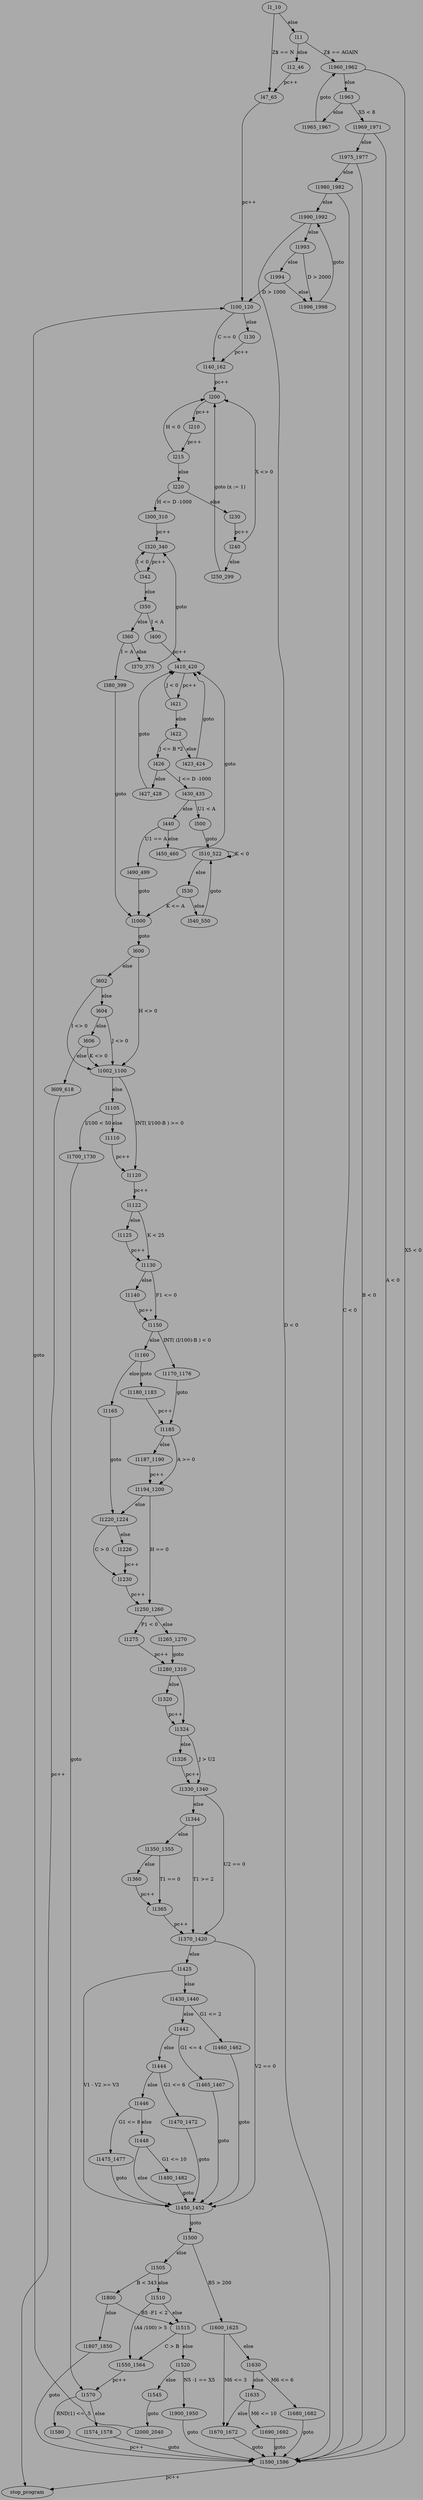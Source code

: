 
digraph bcg_53_king
{
	bgcolor = "#AAAAAA"


	# l [ label = "" ];


	l1_10 -> l11 [ label = "else" ];
	l1_10 -> l47_65 [ label = "Z$ == N" ];

	l11 -> l12_46 [ label = "else" ];
	l11 -> l1960_1962 [ label = "Z$ == AGAIN" ];

	l12_46 -> l47_65 [ label = "pc++" ];

	l47_65 -> l100_120 [ label = "pc++" ];

	l100_120 -> l130 [ label = "else" ];
	l100_120 -> l140_162 [ label = "C == 0" ];

	l130 -> l140_162 [ label = "pc++" ];

	l140_162 -> l200 [ label = "pc++" ];

	l200 -> l210 [ label = "pc++" ];

	l210 -> l215 [ label = "pc++" ];

	l215 -> l220 [ label = "else" ];
	l215 -> l200 [ label = "H < 0" ];

	l220 -> l230 [ label = "else" ];
	l220 -> l300_310 [ label = "H <= D -1000" ];

	l230 -> l240 [ label = "pc++" ];

	l240 -> l250_299 [ label = "else" ];
	l240 -> l200 [ label = "X <> 0" ];

	l250_299 -> l200 [ label = "goto (x := 1)" ];

	l300_310 -> l320_340 [ label = "pc++" ];

	l320_340 -> l342 [ label = "pc++" ];

	l342 -> l350 [ label = "else" ];
	l342 -> l320_340 [ label = "I < 0" ];

	l350 -> l360 [ label = "else" ];
	l350 -> l400 [ label = "I < A" ];

	l360 -> l370_375 [ label = "else" ];
	l360 -> l380_399 [ label = "I = A" ];

	l370_375 -> l320_340 [ label = "goto" ];

	l380_399 -> l1000 [ label = "goto" ];

	l400 -> l410_420 [ label = "pc++" ];

	l410_420 -> l421 [ label = "pc++" ];

	l421 -> l422 [ label = "else" ];
	l421 -> l410_420 [ label = "J < 0" ];

	l422 -> l423_424 [ label = "else" ];
	l422 -> l426 [ label = "J <= B *2" ];

	l423_424 -> l410_420 [ label = "goto" ];

	l426 -> l427_428 [ label = "else" ];
	l426 -> l430_435 [ label = "J <= D -1000" ];

	l427_428 -> l410_420 [ label = "goto" ];

	l430_435 -> l440 [ label = "else" ];
	l430_435 -> l500 [ label = "U1 < A" ];

	l440 -> l450_460 [ label = "else" ];
	l440 -> l490_499 [ label = "U1 == A" ];

	l450_460 -> l410_420 [ label = "goto" ];

	l490_499 -> l1000 [ label = "goto" ];

	l500 -> l510_522 [ label = "goto" ];

	l510_522 -> l530 [ label = "else" ];
	l510_522 -> l510_522 [ label = "K < 0" ];

	l530 -> l540_550 [ label = "else" ];
	l530 -> l1000 [ label = "K <= A" ];

	l540_550 -> l510_522 [ label = "goto" ];

	l600 -> l602 [ label = "else" ];
	l600 -> l1002_1100 [ label = "H <> 0" ];

	l602 -> l604 [ label = "else" ];
	l602 -> l1002_1100 [ label = "I <> 0" ];

	l604 -> l606 [ label = "else" ];
	l604 -> l1002_1100 [ label = "J <> 0" ];

	l606 -> l609_618 [ label = "else" ];
	l606 -> l1002_1100 [ label = "K <> 0" ];

	l609_618 -> stop_program [ label = "pc++" ];

	l1000 -> l600 [ label = "goto" ];

	l1002_1100 -> l1105 [ label = "else" ];
	l1002_1100 -> l1120 [ label = "INT( I/100-B ) >= 0" ];

	l1105 -> l1110 [ label = "else" ];
	l1105 -> l1700_1730 [ label = "I/100 < 50" ];

	l1110 -> l1120 [ label = "pc++" ];

	l1120 -> l1122 [ label = "pc++" ];

	l1122 -> l1125 [ label = "else" ];
	l1122 -> l1130 [ label = "K < 25" ];

	l1125 -> l1130 [ label = "pc++" ];

	l1130 -> l1140 [ label = "else" ];
	l1130 -> l1150 [ label = "F1 <= 0" ];

	l1140 -> l1150 [ label = "pc++" ];

	l1150 -> l1160 [ label = "else" ];
	l1150 -> l1170_1176 [ label = "INT( (I/100)-B ) < 0" ];

	l1160 -> l1165 [ label = "else" ];
	l1160 -> l1180_1183 [ label = "goto" ];

	l1165 -> l1220_1224 [ label = "goto" ];

	l1170_1176 -> l1185 [ label = "goto" ];

	l1180_1183 -> l1185 [ label = "pc++" ];

	l1185 -> l1187_1190 [ label = "else" ];
	l1185 -> l1194_1200 [ label = "A >= 0" ];

	l1187_1190 -> l1194_1200 [ label = "pc++" ];

	l1194_1200 -> l1220_1224 [ label = "else" ];
	l1194_1200 -> l1250_1260 [ label = "H == 0" ];

	l1220_1224 -> l1226 [ label = "else" ];
	l1220_1224 -> l1230 [ label = "C > 0" ];

	l1226 -> l1230 [ label = "pc++" ];

	l1230 -> l1250_1260 [ label = "pc++" ];

	l1250_1260 -> l1265_1270 [ label = "else" ];
	l1250_1260 -> l1275 [ label = "P1 < 0" ];

	l1265_1270 -> l1280_1310 [ label = "goto" ];

	l1275 -> l1280_1310 [ label = "pc++" ];

	l1280_1310 -> l1320 [ label = "else" ];
	l1280_1310 -> l1324 [ label = "" ];

	l1320 -> l1324 [ label = "pc++" ];

	l1324 -> l1326 [ label = "else" ];
	l1324 -> l1330_1340 [ label = "J > U2" ];

	l1326 -> l1330_1340 [ label = "pc++" ];

	l1330_1340 -> l1344 [ label = "else" ];
	l1330_1340 -> l1370_1420 [ label = "U2 == 0" ];

	l1344 -> l1350_1355 [ label = "else" ];
	l1344 -> l1370_1420 [ label = "T1 >= 2" ];

	l1350_1355 -> l1360 [ label = "else" ];
	l1350_1355 -> l1365 [ label = "T1 == 0" ];

	l1360 -> l1365 [ label = "pc++" ];

	l1365 -> l1370_1420 [ label = "pc++" ];

	l1370_1420 -> l1425 [ label = "else" ];
	l1370_1420 -> l1450_1452 [ label = "V2 == 0" ];

	l1425 -> l1430_1440 [ label = "else" ];
	l1425 -> l1450_1452 [ label = "V1 - V2 >= V3" ];

	l1430_1440 -> l1442 [ label = "else" ];
	l1430_1440 -> l1460_1462 [ label = "G1 <= 2" ];

	l1442 -> l1444 [ label = "else" ];
	l1442 -> l1465_1467 [ label = "G1 <= 4" ];

	l1444 -> l1446 [ label = "else" ];
	l1444 -> l1470_1472 [ label = "G1 <= 6" ];

	l1446 -> l1448 [ label = "else" ];
	l1446 -> l1475_1477 [ label = "G1 <= 8" ];

	l1448 -> l1450_1452 [ label = "else" ];
	l1448 -> l1480_1482 [ label = "G1 <= 10" ];

	l1450_1452 -> l1500 [ label = "goto" ];

	l1460_1462 -> l1450_1452 [ label = "goto" ];

	l1465_1467 -> l1450_1452 [ label = "goto" ];

	l1470_1472 -> l1450_1452 [ label = "goto" ];

	l1475_1477 -> l1450_1452 [ label = "goto" ];

	l1480_1482 -> l1450_1452 [ label = "goto" ];

	l1500 -> l1505 [ label = "else" ];
	l1500 -> l1600_1625 [ label = "B5 > 200" ];

	l1505 -> l1510 [ label = "else" ];
	l1505 -> l1800 [ label = "B < 343" ];

	l1510 -> l1515 [ label = "else" ];
	l1510 -> l1550_1564 [ label = "(A4 /100) > 5" ];

	l1515 -> l1520 [ label = "else" ];
	l1515 -> l1550_1564 [ label = "C > B" ];

	l1520 -> l1545 [ label = "else" ];
	l1520 -> l1900_1950 [ label = "N5 -1 == X5" ];

	l1545 -> l2000_2040 [ label = "goto" ];

	l1550_1564 -> l1570 [ label = "pc++" ];

	l1570 -> l1574_1578 [ label = "else" ];
	l1570 -> l1580 [ label = "RND(1) <= .5" ];

	l1574_1578 -> l1590_1596 [ label = "goto" ];

	l1580 -> l1590_1596 [ label = "pc++" ];

	l1590_1596 -> stop_program [ label = "pc++" ];

	l1600_1625 -> l1630 [ label = "else" ];
	l1600_1625 -> l1670_1672 [ label = "M6 <= 3" ];

	l1630 -> l1635 [ label = "else" ];
	l1630 -> l1680_1682 [ label = "M6 <= 6" ];

	l1635 -> l1670_1672 [ label = "else" ];
	l1635 -> l1690_1692 [ label = "M6 <= 10" ];

	l1670_1672 -> l1590_1596 [ label = "goto" ];

	l1680_1682 -> l1590_1596 [ label = "goto" ];

	l1690_1692 -> l1590_1596 [ label = "goto" ];

	l1700_1730 -> l1570 [ label = "goto" ];

	l1800 -> l1807_1850 [ label = "else" ];
	l1800 -> l1515 [ label = "B5 -F1 < 2" ];

	l1807_1850 -> l1590_1596 [ label = "goto" ];

	l1900_1950 -> l1590_1596 [ label = "goto" ];

	l1960_1962 -> l1963 [ label = "else" ];
	l1960_1962 -> l1590_1596 [ label = "X5 < 0" ];

	l1963 -> l1965_1967 [ label = "else" ];
	l1963 -> l1969_1971 [ label = "X5 < 8" ];

	l1965_1967 -> l1960_1962 [ label = "goto" ];

	l1969_1971 -> l1975_1977 [ label = "else" ];
	l1969_1971 -> l1590_1596 [ label = "A < 0" ];

	l1975_1977 -> l1980_1982 [ label = "else" ];
	l1975_1977 -> l1590_1596 [ label = "B < 0" ];

	l1980_1982 -> l1990_1992 [ label = "else" ];
	l1980_1982 -> l1590_1596 [ label = "C < 0" ];

	l1990_1992 -> l1993 [ label = "else" ];
	l1990_1992 -> l1590_1596 [ label = "D < 0" ];

	l1993 -> l1994 [ label = "else" ];
	l1993 -> l1996_1998 [ label = "D > 2000" ];

	l1994 -> l1996_1998 [ label = "else" ];
	l1994 -> l100_120 [ label = "D > 1000" ];

	l1996_1998 -> l1990_1992 [ label = "goto" ];

	l2000_2040 -> l100_120 [ label = "goto" ];

	#_ -> l [ label = "" ];
	# pc++ noop

}

















































